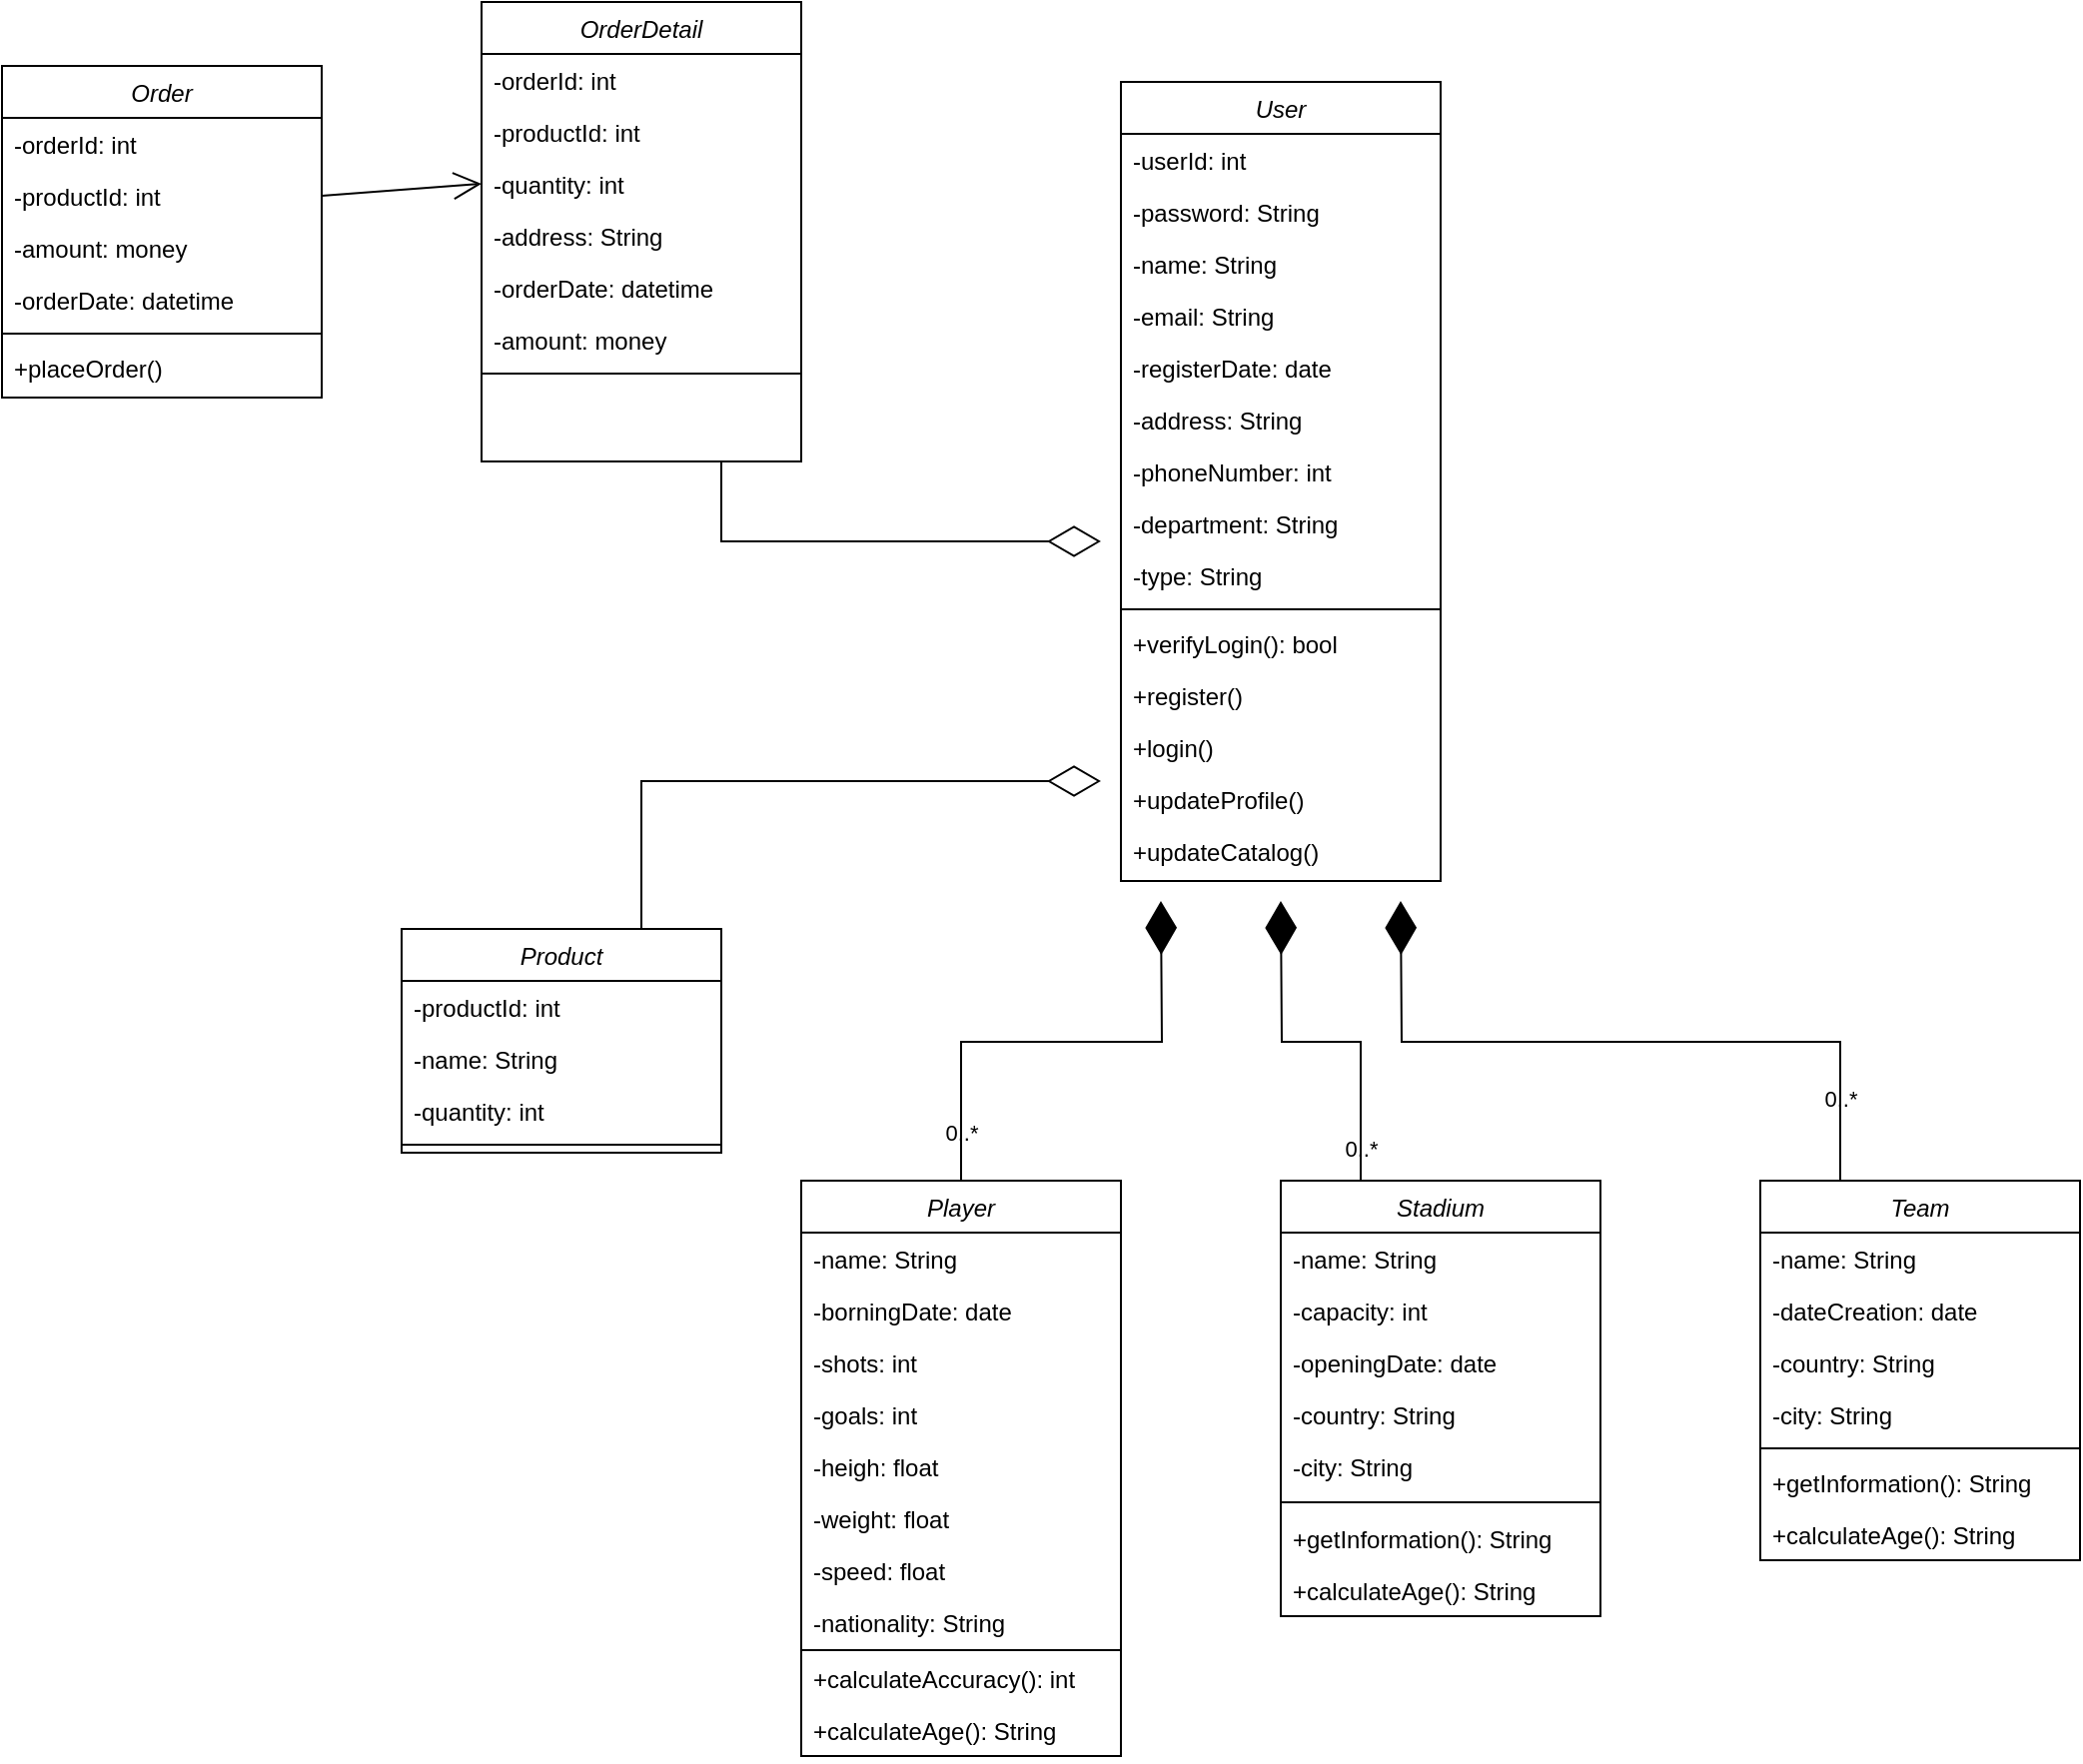 <mxfile version="24.2.2" type="device">
  <diagram id="C5RBs43oDa-KdzZeNtuy" name="Page-1">
    <mxGraphModel dx="1927" dy="1744" grid="1" gridSize="10" guides="1" tooltips="1" connect="1" arrows="1" fold="1" page="1" pageScale="1" pageWidth="827" pageHeight="1169" background="none" math="0" shadow="0">
      <root>
        <mxCell id="WIyWlLk6GJQsqaUBKTNV-0" />
        <mxCell id="WIyWlLk6GJQsqaUBKTNV-1" parent="WIyWlLk6GJQsqaUBKTNV-0" />
        <mxCell id="3GTXrOZyKivHOWcD8oNw-4" value="User" style="swimlane;fontStyle=2;align=center;verticalAlign=top;childLayout=stackLayout;horizontal=1;startSize=26;horizontalStack=0;resizeParent=1;resizeLast=0;collapsible=1;marginBottom=0;rounded=0;shadow=0;strokeWidth=1;labelBackgroundColor=none;" parent="WIyWlLk6GJQsqaUBKTNV-1" vertex="1">
          <mxGeometry x="120" y="-30" width="160" height="400" as="geometry">
            <mxRectangle x="230" y="140" width="160" height="26" as="alternateBounds" />
          </mxGeometry>
        </mxCell>
        <mxCell id="zkfFHV4jXpPFQw0GAbJ--1" value="-userId: int" style="text;align=left;verticalAlign=top;spacingLeft=4;spacingRight=4;overflow=hidden;rotatable=0;points=[[0,0.5],[1,0.5]];portConstraint=eastwest;labelBackgroundColor=none;" parent="3GTXrOZyKivHOWcD8oNw-4" vertex="1">
          <mxGeometry y="26" width="160" height="26" as="geometry" />
        </mxCell>
        <mxCell id="zkfFHV4jXpPFQw0GAbJ--2" value="-password: String" style="text;align=left;verticalAlign=top;spacingLeft=4;spacingRight=4;overflow=hidden;rotatable=0;points=[[0,0.5],[1,0.5]];portConstraint=eastwest;rounded=0;shadow=0;html=0;labelBackgroundColor=none;" parent="3GTXrOZyKivHOWcD8oNw-4" vertex="1">
          <mxGeometry y="52" width="160" height="26" as="geometry" />
        </mxCell>
        <mxCell id="zkfFHV4jXpPFQw0GAbJ--3" value="-name: String" style="text;align=left;verticalAlign=top;spacingLeft=4;spacingRight=4;overflow=hidden;rotatable=0;points=[[0,0.5],[1,0.5]];portConstraint=eastwest;rounded=0;shadow=0;html=0;labelBackgroundColor=none;" parent="3GTXrOZyKivHOWcD8oNw-4" vertex="1">
          <mxGeometry y="78" width="160" height="26" as="geometry" />
        </mxCell>
        <mxCell id="3GTXrOZyKivHOWcD8oNw-19" value="-email: String" style="text;align=left;verticalAlign=top;spacingLeft=4;spacingRight=4;overflow=hidden;rotatable=0;points=[[0,0.5],[1,0.5]];portConstraint=eastwest;rounded=0;shadow=0;html=0;labelBackgroundColor=none;" parent="3GTXrOZyKivHOWcD8oNw-4" vertex="1">
          <mxGeometry y="104" width="160" height="26" as="geometry" />
        </mxCell>
        <mxCell id="3GTXrOZyKivHOWcD8oNw-0" value="-registerDate: date" style="text;align=left;verticalAlign=top;spacingLeft=4;spacingRight=4;overflow=hidden;rotatable=0;points=[[0,0.5],[1,0.5]];portConstraint=eastwest;rounded=0;shadow=0;html=0;labelBackgroundColor=none;" parent="3GTXrOZyKivHOWcD8oNw-4" vertex="1">
          <mxGeometry y="130" width="160" height="26" as="geometry" />
        </mxCell>
        <mxCell id="3GTXrOZyKivHOWcD8oNw-23" value="-address: String" style="text;align=left;verticalAlign=top;spacingLeft=4;spacingRight=4;overflow=hidden;rotatable=0;points=[[0,0.5],[1,0.5]];portConstraint=eastwest;rounded=0;shadow=0;html=0;labelBackgroundColor=none;" parent="3GTXrOZyKivHOWcD8oNw-4" vertex="1">
          <mxGeometry y="156" width="160" height="26" as="geometry" />
        </mxCell>
        <mxCell id="3GTXrOZyKivHOWcD8oNw-25" value="-phoneNumber: int" style="text;align=left;verticalAlign=top;spacingLeft=4;spacingRight=4;overflow=hidden;rotatable=0;points=[[0,0.5],[1,0.5]];portConstraint=eastwest;rounded=0;shadow=0;html=0;labelBackgroundColor=none;" parent="3GTXrOZyKivHOWcD8oNw-4" vertex="1">
          <mxGeometry y="182" width="160" height="26" as="geometry" />
        </mxCell>
        <mxCell id="3GTXrOZyKivHOWcD8oNw-43" value="-department: String" style="text;align=left;verticalAlign=top;spacingLeft=4;spacingRight=4;overflow=hidden;rotatable=0;points=[[0,0.5],[1,0.5]];portConstraint=eastwest;rounded=0;shadow=0;html=0;labelBackgroundColor=none;" parent="3GTXrOZyKivHOWcD8oNw-4" vertex="1">
          <mxGeometry y="208" width="160" height="26" as="geometry" />
        </mxCell>
        <mxCell id="49UHa-B6XVuFpsQT8EDC-0" value="-type: String" style="text;align=left;verticalAlign=top;spacingLeft=4;spacingRight=4;overflow=hidden;rotatable=0;points=[[0,0.5],[1,0.5]];portConstraint=eastwest;rounded=0;shadow=0;html=0;labelBackgroundColor=none;" parent="3GTXrOZyKivHOWcD8oNw-4" vertex="1">
          <mxGeometry y="234" width="160" height="26" as="geometry" />
        </mxCell>
        <mxCell id="3GTXrOZyKivHOWcD8oNw-9" value="" style="line;html=1;strokeWidth=1;align=left;verticalAlign=middle;spacingTop=-1;spacingLeft=3;spacingRight=3;rotatable=0;labelPosition=right;points=[];portConstraint=eastwest;labelBackgroundColor=none;" parent="3GTXrOZyKivHOWcD8oNw-4" vertex="1">
          <mxGeometry y="260" width="160" height="8" as="geometry" />
        </mxCell>
        <mxCell id="3GTXrOZyKivHOWcD8oNw-3" value="+verifyLogin(): bool" style="text;align=left;verticalAlign=top;spacingLeft=4;spacingRight=4;overflow=hidden;rotatable=0;points=[[0,0.5],[1,0.5]];portConstraint=eastwest;rounded=0;shadow=0;html=0;labelBackgroundColor=none;" parent="3GTXrOZyKivHOWcD8oNw-4" vertex="1">
          <mxGeometry y="268" width="160" height="26" as="geometry" />
        </mxCell>
        <mxCell id="3GTXrOZyKivHOWcD8oNw-41" value="+register()" style="text;align=left;verticalAlign=top;spacingLeft=4;spacingRight=4;overflow=hidden;rotatable=0;points=[[0,0.5],[1,0.5]];portConstraint=eastwest;rounded=0;shadow=0;html=0;labelBackgroundColor=none;" parent="3GTXrOZyKivHOWcD8oNw-4" vertex="1">
          <mxGeometry y="294" width="160" height="26" as="geometry" />
        </mxCell>
        <mxCell id="3GTXrOZyKivHOWcD8oNw-10" value="+login()" style="text;align=left;verticalAlign=top;spacingLeft=4;spacingRight=4;overflow=hidden;rotatable=0;points=[[0,0.5],[1,0.5]];portConstraint=eastwest;rounded=0;shadow=0;html=0;labelBackgroundColor=none;" parent="3GTXrOZyKivHOWcD8oNw-4" vertex="1">
          <mxGeometry y="320" width="160" height="26" as="geometry" />
        </mxCell>
        <mxCell id="3GTXrOZyKivHOWcD8oNw-27" value="+updateProfile()" style="text;align=left;verticalAlign=top;spacingLeft=4;spacingRight=4;overflow=hidden;rotatable=0;points=[[0,0.5],[1,0.5]];portConstraint=eastwest;rounded=0;shadow=0;html=0;labelBackgroundColor=none;" parent="3GTXrOZyKivHOWcD8oNw-4" vertex="1">
          <mxGeometry y="346" width="160" height="26" as="geometry" />
        </mxCell>
        <mxCell id="3GTXrOZyKivHOWcD8oNw-17" value="+updateCatalog()" style="text;align=left;verticalAlign=top;spacingLeft=4;spacingRight=4;overflow=hidden;rotatable=0;points=[[0,0.5],[1,0.5]];portConstraint=eastwest;rounded=0;shadow=0;html=0;labelBackgroundColor=none;" parent="3GTXrOZyKivHOWcD8oNw-4" vertex="1">
          <mxGeometry y="372" width="160" height="26" as="geometry" />
        </mxCell>
        <mxCell id="3GTXrOZyKivHOWcD8oNw-45" value="Product" style="swimlane;fontStyle=2;align=center;verticalAlign=top;childLayout=stackLayout;horizontal=1;startSize=26;horizontalStack=0;resizeParent=1;resizeLast=0;collapsible=1;marginBottom=0;rounded=0;shadow=0;strokeWidth=1;labelBackgroundColor=none;" parent="WIyWlLk6GJQsqaUBKTNV-1" vertex="1">
          <mxGeometry x="-240" y="394" width="160" height="112" as="geometry">
            <mxRectangle x="230" y="140" width="160" height="26" as="alternateBounds" />
          </mxGeometry>
        </mxCell>
        <mxCell id="3GTXrOZyKivHOWcD8oNw-47" value="-productId: int" style="text;align=left;verticalAlign=top;spacingLeft=4;spacingRight=4;overflow=hidden;rotatable=0;points=[[0,0.5],[1,0.5]];portConstraint=eastwest;rounded=0;shadow=0;html=0;labelBackgroundColor=none;" parent="3GTXrOZyKivHOWcD8oNw-45" vertex="1">
          <mxGeometry y="26" width="160" height="26" as="geometry" />
        </mxCell>
        <mxCell id="3GTXrOZyKivHOWcD8oNw-54" value="-name: String" style="text;align=left;verticalAlign=top;spacingLeft=4;spacingRight=4;overflow=hidden;rotatable=0;points=[[0,0.5],[1,0.5]];portConstraint=eastwest;rounded=0;shadow=0;html=0;labelBackgroundColor=none;" parent="3GTXrOZyKivHOWcD8oNw-45" vertex="1">
          <mxGeometry y="52" width="160" height="26" as="geometry" />
        </mxCell>
        <mxCell id="3GTXrOZyKivHOWcD8oNw-55" value="-quantity: int" style="text;align=left;verticalAlign=top;spacingLeft=4;spacingRight=4;overflow=hidden;rotatable=0;points=[[0,0.5],[1,0.5]];portConstraint=eastwest;rounded=0;shadow=0;html=0;labelBackgroundColor=none;" parent="3GTXrOZyKivHOWcD8oNw-45" vertex="1">
          <mxGeometry y="78" width="160" height="26" as="geometry" />
        </mxCell>
        <mxCell id="3GTXrOZyKivHOWcD8oNw-48" value="" style="line;html=1;strokeWidth=1;align=left;verticalAlign=middle;spacingTop=-1;spacingLeft=3;spacingRight=3;rotatable=0;labelPosition=right;points=[];portConstraint=eastwest;labelBackgroundColor=none;" parent="3GTXrOZyKivHOWcD8oNw-45" vertex="1">
          <mxGeometry y="104" width="160" height="8" as="geometry" />
        </mxCell>
        <mxCell id="3GTXrOZyKivHOWcD8oNw-61" value="Order" style="swimlane;fontStyle=2;align=center;verticalAlign=top;childLayout=stackLayout;horizontal=1;startSize=26;horizontalStack=0;resizeParent=1;resizeLast=0;collapsible=1;marginBottom=0;rounded=0;shadow=0;strokeWidth=1;labelBackgroundColor=none;" parent="WIyWlLk6GJQsqaUBKTNV-1" vertex="1">
          <mxGeometry x="-440" y="-38" width="160" height="166" as="geometry">
            <mxRectangle x="230" y="140" width="160" height="26" as="alternateBounds" />
          </mxGeometry>
        </mxCell>
        <mxCell id="3GTXrOZyKivHOWcD8oNw-62" value="-orderId: int" style="text;align=left;verticalAlign=top;spacingLeft=4;spacingRight=4;overflow=hidden;rotatable=0;points=[[0,0.5],[1,0.5]];portConstraint=eastwest;rounded=0;shadow=0;html=0;labelBackgroundColor=none;" parent="3GTXrOZyKivHOWcD8oNw-61" vertex="1">
          <mxGeometry y="26" width="160" height="26" as="geometry" />
        </mxCell>
        <mxCell id="3GTXrOZyKivHOWcD8oNw-63" value="-productId: int" style="text;align=left;verticalAlign=top;spacingLeft=4;spacingRight=4;overflow=hidden;rotatable=0;points=[[0,0.5],[1,0.5]];portConstraint=eastwest;rounded=0;shadow=0;html=0;labelBackgroundColor=none;" parent="3GTXrOZyKivHOWcD8oNw-61" vertex="1">
          <mxGeometry y="52" width="160" height="26" as="geometry" />
        </mxCell>
        <mxCell id="KRaA0RXK7EM1wxGYljOk-0" value="-amount: money" style="text;align=left;verticalAlign=top;spacingLeft=4;spacingRight=4;overflow=hidden;rotatable=0;points=[[0,0.5],[1,0.5]];portConstraint=eastwest;rounded=0;shadow=0;html=0;labelBackgroundColor=none;" vertex="1" parent="3GTXrOZyKivHOWcD8oNw-61">
          <mxGeometry y="78" width="160" height="26" as="geometry" />
        </mxCell>
        <mxCell id="3GTXrOZyKivHOWcD8oNw-65" value="-orderDate: datetime" style="text;align=left;verticalAlign=top;spacingLeft=4;spacingRight=4;overflow=hidden;rotatable=0;points=[[0,0.5],[1,0.5]];portConstraint=eastwest;rounded=0;shadow=0;html=0;labelBackgroundColor=none;" parent="3GTXrOZyKivHOWcD8oNw-61" vertex="1">
          <mxGeometry y="104" width="160" height="26" as="geometry" />
        </mxCell>
        <mxCell id="3GTXrOZyKivHOWcD8oNw-66" value="" style="line;html=1;strokeWidth=1;align=left;verticalAlign=middle;spacingTop=-1;spacingLeft=3;spacingRight=3;rotatable=0;labelPosition=right;points=[];portConstraint=eastwest;labelBackgroundColor=none;" parent="3GTXrOZyKivHOWcD8oNw-61" vertex="1">
          <mxGeometry y="130" width="160" height="8" as="geometry" />
        </mxCell>
        <mxCell id="3GTXrOZyKivHOWcD8oNw-74" value="+placeOrder()" style="text;align=left;verticalAlign=top;spacingLeft=4;spacingRight=4;overflow=hidden;rotatable=0;points=[[0,0.5],[1,0.5]];portConstraint=eastwest;rounded=0;shadow=0;html=0;labelBackgroundColor=none;" parent="3GTXrOZyKivHOWcD8oNw-61" vertex="1">
          <mxGeometry y="138" width="160" height="26" as="geometry" />
        </mxCell>
        <mxCell id="3GTXrOZyKivHOWcD8oNw-82" value="Player" style="swimlane;fontStyle=2;align=center;verticalAlign=top;childLayout=stackLayout;horizontal=1;startSize=26;horizontalStack=0;resizeParent=1;resizeLast=0;collapsible=1;marginBottom=0;rounded=0;shadow=0;strokeWidth=1;labelBackgroundColor=none;" parent="WIyWlLk6GJQsqaUBKTNV-1" vertex="1">
          <mxGeometry x="-40" y="520" width="160" height="288" as="geometry">
            <mxRectangle x="230" y="140" width="160" height="26" as="alternateBounds" />
          </mxGeometry>
        </mxCell>
        <mxCell id="3GTXrOZyKivHOWcD8oNw-94" value="-name: String" style="text;align=left;verticalAlign=top;spacingLeft=4;spacingRight=4;overflow=hidden;rotatable=0;points=[[0,0.5],[1,0.5]];portConstraint=eastwest;rounded=0;shadow=0;html=0;labelBackgroundColor=none;" parent="3GTXrOZyKivHOWcD8oNw-82" vertex="1">
          <mxGeometry y="26" width="160" height="26" as="geometry" />
        </mxCell>
        <mxCell id="3GTXrOZyKivHOWcD8oNw-108" value="-borningDate: date" style="text;align=left;verticalAlign=top;spacingLeft=4;spacingRight=4;overflow=hidden;rotatable=0;points=[[0,0.5],[1,0.5]];portConstraint=eastwest;rounded=0;shadow=0;html=0;labelBackgroundColor=none;" parent="3GTXrOZyKivHOWcD8oNw-82" vertex="1">
          <mxGeometry y="52" width="160" height="26" as="geometry" />
        </mxCell>
        <mxCell id="3GTXrOZyKivHOWcD8oNw-97" value="-shots: int" style="text;align=left;verticalAlign=top;spacingLeft=4;spacingRight=4;overflow=hidden;rotatable=0;points=[[0,0.5],[1,0.5]];portConstraint=eastwest;rounded=0;shadow=0;html=0;labelBackgroundColor=none;" parent="3GTXrOZyKivHOWcD8oNw-82" vertex="1">
          <mxGeometry y="78" width="160" height="26" as="geometry" />
        </mxCell>
        <mxCell id="3GTXrOZyKivHOWcD8oNw-100" value="-goals: int" style="text;align=left;verticalAlign=top;spacingLeft=4;spacingRight=4;overflow=hidden;rotatable=0;points=[[0,0.5],[1,0.5]];portConstraint=eastwest;rounded=0;shadow=0;html=0;labelBackgroundColor=none;" parent="3GTXrOZyKivHOWcD8oNw-82" vertex="1">
          <mxGeometry y="104" width="160" height="26" as="geometry" />
        </mxCell>
        <mxCell id="3GTXrOZyKivHOWcD8oNw-101" value="-heigh: float" style="text;align=left;verticalAlign=top;spacingLeft=4;spacingRight=4;overflow=hidden;rotatable=0;points=[[0,0.5],[1,0.5]];portConstraint=eastwest;rounded=0;shadow=0;html=0;labelBackgroundColor=none;" parent="3GTXrOZyKivHOWcD8oNw-82" vertex="1">
          <mxGeometry y="130" width="160" height="26" as="geometry" />
        </mxCell>
        <mxCell id="3GTXrOZyKivHOWcD8oNw-102" value="-weight: float" style="text;align=left;verticalAlign=top;spacingLeft=4;spacingRight=4;overflow=hidden;rotatable=0;points=[[0,0.5],[1,0.5]];portConstraint=eastwest;rounded=0;shadow=0;html=0;labelBackgroundColor=none;" parent="3GTXrOZyKivHOWcD8oNw-82" vertex="1">
          <mxGeometry y="156" width="160" height="26" as="geometry" />
        </mxCell>
        <mxCell id="3GTXrOZyKivHOWcD8oNw-103" value="-speed: float" style="text;align=left;verticalAlign=top;spacingLeft=4;spacingRight=4;overflow=hidden;rotatable=0;points=[[0,0.5],[1,0.5]];portConstraint=eastwest;rounded=0;shadow=0;html=0;labelBackgroundColor=none;" parent="3GTXrOZyKivHOWcD8oNw-82" vertex="1">
          <mxGeometry y="182" width="160" height="26" as="geometry" />
        </mxCell>
        <mxCell id="3GTXrOZyKivHOWcD8oNw-112" value="-nationality: String" style="text;align=left;verticalAlign=top;spacingLeft=4;spacingRight=4;overflow=hidden;rotatable=0;points=[[0,0.5],[1,0.5]];portConstraint=eastwest;rounded=0;shadow=0;html=0;labelBackgroundColor=none;" parent="3GTXrOZyKivHOWcD8oNw-82" vertex="1">
          <mxGeometry y="208" width="160" height="26" as="geometry" />
        </mxCell>
        <mxCell id="3GTXrOZyKivHOWcD8oNw-83" value="" style="line;html=1;strokeWidth=1;align=left;verticalAlign=middle;spacingTop=-1;spacingLeft=3;spacingRight=3;rotatable=0;labelPosition=right;points=[];portConstraint=eastwest;labelBackgroundColor=none;" parent="3GTXrOZyKivHOWcD8oNw-82" vertex="1">
          <mxGeometry y="234" width="160" height="2" as="geometry" />
        </mxCell>
        <mxCell id="3GTXrOZyKivHOWcD8oNw-104" value="+calculateAccuracy(): int" style="text;align=left;verticalAlign=top;spacingLeft=4;spacingRight=4;overflow=hidden;rotatable=0;points=[[0,0.5],[1,0.5]];portConstraint=eastwest;rounded=0;shadow=0;html=0;labelBackgroundColor=none;" parent="3GTXrOZyKivHOWcD8oNw-82" vertex="1">
          <mxGeometry y="236" width="160" height="26" as="geometry" />
        </mxCell>
        <mxCell id="49UHa-B6XVuFpsQT8EDC-3" value="+calculateAge(): String" style="text;align=left;verticalAlign=top;spacingLeft=4;spacingRight=4;overflow=hidden;rotatable=0;points=[[0,0.5],[1,0.5]];portConstraint=eastwest;rounded=0;shadow=0;html=0;labelBackgroundColor=none;" parent="3GTXrOZyKivHOWcD8oNw-82" vertex="1">
          <mxGeometry y="262" width="160" height="26" as="geometry" />
        </mxCell>
        <mxCell id="3GTXrOZyKivHOWcD8oNw-85" value="Stadium" style="swimlane;fontStyle=2;align=center;verticalAlign=top;childLayout=stackLayout;horizontal=1;startSize=26;horizontalStack=0;resizeParent=1;resizeLast=0;collapsible=1;marginBottom=0;rounded=0;shadow=0;strokeWidth=1;labelBackgroundColor=none;" parent="WIyWlLk6GJQsqaUBKTNV-1" vertex="1">
          <mxGeometry x="200" y="520" width="160" height="218" as="geometry">
            <mxRectangle x="230" y="140" width="160" height="26" as="alternateBounds" />
          </mxGeometry>
        </mxCell>
        <mxCell id="3GTXrOZyKivHOWcD8oNw-95" value="-name: String" style="text;align=left;verticalAlign=top;spacingLeft=4;spacingRight=4;overflow=hidden;rotatable=0;points=[[0,0.5],[1,0.5]];portConstraint=eastwest;rounded=0;shadow=0;html=0;labelBackgroundColor=none;" parent="3GTXrOZyKivHOWcD8oNw-85" vertex="1">
          <mxGeometry y="26" width="160" height="26" as="geometry" />
        </mxCell>
        <mxCell id="3GTXrOZyKivHOWcD8oNw-98" value="-capacity: int" style="text;align=left;verticalAlign=top;spacingLeft=4;spacingRight=4;overflow=hidden;rotatable=0;points=[[0,0.5],[1,0.5]];portConstraint=eastwest;rounded=0;shadow=0;html=0;labelBackgroundColor=none;" parent="3GTXrOZyKivHOWcD8oNw-85" vertex="1">
          <mxGeometry y="52" width="160" height="26" as="geometry" />
        </mxCell>
        <mxCell id="3GTXrOZyKivHOWcD8oNw-99" value="-openingDate: date" style="text;align=left;verticalAlign=top;spacingLeft=4;spacingRight=4;overflow=hidden;rotatable=0;points=[[0,0.5],[1,0.5]];portConstraint=eastwest;rounded=0;shadow=0;html=0;labelBackgroundColor=none;" parent="3GTXrOZyKivHOWcD8oNw-85" vertex="1">
          <mxGeometry y="78" width="160" height="26" as="geometry" />
        </mxCell>
        <mxCell id="3GTXrOZyKivHOWcD8oNw-113" value="-country: String" style="text;align=left;verticalAlign=top;spacingLeft=4;spacingRight=4;overflow=hidden;rotatable=0;points=[[0,0.5],[1,0.5]];portConstraint=eastwest;rounded=0;shadow=0;html=0;labelBackgroundColor=none;" parent="3GTXrOZyKivHOWcD8oNw-85" vertex="1">
          <mxGeometry y="104" width="160" height="26" as="geometry" />
        </mxCell>
        <mxCell id="o6wxCNC49wZAbVPQCsEt-0" value="-city: String" style="text;align=left;verticalAlign=top;spacingLeft=4;spacingRight=4;overflow=hidden;rotatable=0;points=[[0,0.5],[1,0.5]];portConstraint=eastwest;rounded=0;shadow=0;html=0;labelBackgroundColor=none;" parent="3GTXrOZyKivHOWcD8oNw-85" vertex="1">
          <mxGeometry y="130" width="160" height="26" as="geometry" />
        </mxCell>
        <mxCell id="3GTXrOZyKivHOWcD8oNw-86" value="" style="line;html=1;strokeWidth=1;align=left;verticalAlign=middle;spacingTop=-1;spacingLeft=3;spacingRight=3;rotatable=0;labelPosition=right;points=[];portConstraint=eastwest;labelBackgroundColor=none;" parent="3GTXrOZyKivHOWcD8oNw-85" vertex="1">
          <mxGeometry y="156" width="160" height="10" as="geometry" />
        </mxCell>
        <mxCell id="3GTXrOZyKivHOWcD8oNw-80" value="+getInformation(): String" style="text;align=left;verticalAlign=top;spacingLeft=4;spacingRight=4;overflow=hidden;rotatable=0;points=[[0,0.5],[1,0.5]];portConstraint=eastwest;rounded=0;shadow=0;html=0;labelBackgroundColor=none;" parent="3GTXrOZyKivHOWcD8oNw-85" vertex="1">
          <mxGeometry y="166" width="160" height="26" as="geometry" />
        </mxCell>
        <mxCell id="3GTXrOZyKivHOWcD8oNw-110" value="+calculateAge(): String" style="text;align=left;verticalAlign=top;spacingLeft=4;spacingRight=4;overflow=hidden;rotatable=0;points=[[0,0.5],[1,0.5]];portConstraint=eastwest;rounded=0;shadow=0;html=0;labelBackgroundColor=none;" parent="3GTXrOZyKivHOWcD8oNw-85" vertex="1">
          <mxGeometry y="192" width="160" height="26" as="geometry" />
        </mxCell>
        <mxCell id="3GTXrOZyKivHOWcD8oNw-88" value="Team" style="swimlane;fontStyle=2;align=center;verticalAlign=top;childLayout=stackLayout;horizontal=1;startSize=26;horizontalStack=0;resizeParent=1;resizeLast=0;collapsible=1;marginBottom=0;rounded=0;shadow=0;strokeWidth=1;labelBackgroundColor=none;" parent="WIyWlLk6GJQsqaUBKTNV-1" vertex="1">
          <mxGeometry x="440" y="520" width="160" height="190" as="geometry">
            <mxRectangle x="230" y="140" width="160" height="26" as="alternateBounds" />
          </mxGeometry>
        </mxCell>
        <mxCell id="3GTXrOZyKivHOWcD8oNw-96" value="-name: String" style="text;align=left;verticalAlign=top;spacingLeft=4;spacingRight=4;overflow=hidden;rotatable=0;points=[[0,0.5],[1,0.5]];portConstraint=eastwest;rounded=0;shadow=0;html=0;labelBackgroundColor=none;" parent="3GTXrOZyKivHOWcD8oNw-88" vertex="1">
          <mxGeometry y="26" width="160" height="26" as="geometry" />
        </mxCell>
        <mxCell id="3GTXrOZyKivHOWcD8oNw-111" value="-dateCreation: date" style="text;align=left;verticalAlign=top;spacingLeft=4;spacingRight=4;overflow=hidden;rotatable=0;points=[[0,0.5],[1,0.5]];portConstraint=eastwest;rounded=0;shadow=0;html=0;labelBackgroundColor=none;" parent="3GTXrOZyKivHOWcD8oNw-88" vertex="1">
          <mxGeometry y="52" width="160" height="26" as="geometry" />
        </mxCell>
        <mxCell id="3GTXrOZyKivHOWcD8oNw-114" value="-country: String" style="text;align=left;verticalAlign=top;spacingLeft=4;spacingRight=4;overflow=hidden;rotatable=0;points=[[0,0.5],[1,0.5]];portConstraint=eastwest;rounded=0;shadow=0;html=0;labelBackgroundColor=none;" parent="3GTXrOZyKivHOWcD8oNw-88" vertex="1">
          <mxGeometry y="78" width="160" height="26" as="geometry" />
        </mxCell>
        <mxCell id="o6wxCNC49wZAbVPQCsEt-1" value="-city: String" style="text;align=left;verticalAlign=top;spacingLeft=4;spacingRight=4;overflow=hidden;rotatable=0;points=[[0,0.5],[1,0.5]];portConstraint=eastwest;rounded=0;shadow=0;html=0;labelBackgroundColor=none;" parent="3GTXrOZyKivHOWcD8oNw-88" vertex="1">
          <mxGeometry y="104" width="160" height="26" as="geometry" />
        </mxCell>
        <mxCell id="3GTXrOZyKivHOWcD8oNw-89" value="" style="line;html=1;strokeWidth=1;align=left;verticalAlign=middle;spacingTop=-1;spacingLeft=3;spacingRight=3;rotatable=0;labelPosition=right;points=[];portConstraint=eastwest;labelBackgroundColor=none;" parent="3GTXrOZyKivHOWcD8oNw-88" vertex="1">
          <mxGeometry y="130" width="160" height="8" as="geometry" />
        </mxCell>
        <mxCell id="49UHa-B6XVuFpsQT8EDC-1" value="+getInformation(): String" style="text;align=left;verticalAlign=top;spacingLeft=4;spacingRight=4;overflow=hidden;rotatable=0;points=[[0,0.5],[1,0.5]];portConstraint=eastwest;rounded=0;shadow=0;html=0;labelBackgroundColor=none;" parent="3GTXrOZyKivHOWcD8oNw-88" vertex="1">
          <mxGeometry y="138" width="160" height="26" as="geometry" />
        </mxCell>
        <mxCell id="49UHa-B6XVuFpsQT8EDC-2" value="+calculateAge(): String" style="text;align=left;verticalAlign=top;spacingLeft=4;spacingRight=4;overflow=hidden;rotatable=0;points=[[0,0.5],[1,0.5]];portConstraint=eastwest;rounded=0;shadow=0;html=0;labelBackgroundColor=none;" parent="3GTXrOZyKivHOWcD8oNw-88" vertex="1">
          <mxGeometry y="164" width="160" height="26" as="geometry" />
        </mxCell>
        <mxCell id="-M_kccFE2iLxCMw6HTe--6" value="" style="endArrow=diamondThin;endFill=1;endSize=24;html=1;rounded=0;edgeStyle=orthogonalEdgeStyle;exitX=0.5;exitY=0;exitDx=0;exitDy=0;labelBackgroundColor=none;fontColor=default;" parent="WIyWlLk6GJQsqaUBKTNV-1" source="3GTXrOZyKivHOWcD8oNw-82" edge="1">
          <mxGeometry width="160" relative="1" as="geometry">
            <mxPoint x="-300" y="426.994" as="sourcePoint" />
            <mxPoint x="140" y="380" as="targetPoint" />
          </mxGeometry>
        </mxCell>
        <mxCell id="-M_kccFE2iLxCMw6HTe--7" value="0..*" style="edgeLabel;html=1;align=center;verticalAlign=middle;resizable=0;points=[];labelBackgroundColor=none;" parent="-M_kccFE2iLxCMw6HTe--6" vertex="1" connectable="0">
          <mxGeometry x="-0.713" relative="1" as="geometry">
            <mxPoint y="10" as="offset" />
          </mxGeometry>
        </mxCell>
        <mxCell id="-M_kccFE2iLxCMw6HTe--10" value="" style="endArrow=diamondThin;endFill=1;endSize=24;html=1;rounded=0;edgeStyle=orthogonalEdgeStyle;exitX=0.25;exitY=0;exitDx=0;exitDy=0;labelBackgroundColor=none;fontColor=default;" parent="WIyWlLk6GJQsqaUBKTNV-1" source="3GTXrOZyKivHOWcD8oNw-85" edge="1">
          <mxGeometry width="160" relative="1" as="geometry">
            <mxPoint x="282.52" y="554.5" as="sourcePoint" />
            <mxPoint x="200" y="380" as="targetPoint" />
          </mxGeometry>
        </mxCell>
        <mxCell id="-M_kccFE2iLxCMw6HTe--11" value="0..*" style="edgeLabel;html=1;align=center;verticalAlign=middle;resizable=0;points=[];labelBackgroundColor=none;" parent="-M_kccFE2iLxCMw6HTe--10" vertex="1" connectable="0">
          <mxGeometry x="-0.713" relative="1" as="geometry">
            <mxPoint y="10" as="offset" />
          </mxGeometry>
        </mxCell>
        <mxCell id="49UHa-B6XVuFpsQT8EDC-4" value="" style="endArrow=diamondThin;endFill=1;endSize=24;html=1;rounded=0;edgeStyle=orthogonalEdgeStyle;exitX=0.25;exitY=0;exitDx=0;exitDy=0;labelBackgroundColor=none;fontColor=default;" parent="WIyWlLk6GJQsqaUBKTNV-1" source="3GTXrOZyKivHOWcD8oNw-88" edge="1">
          <mxGeometry width="160" relative="1" as="geometry">
            <mxPoint x="484.71" y="424" as="sourcePoint" />
            <mxPoint x="260" y="380" as="targetPoint" />
          </mxGeometry>
        </mxCell>
        <mxCell id="49UHa-B6XVuFpsQT8EDC-5" value="0..*" style="edgeLabel;html=1;align=center;verticalAlign=middle;resizable=0;points=[];labelBackgroundColor=none;" parent="49UHa-B6XVuFpsQT8EDC-4" vertex="1" connectable="0">
          <mxGeometry x="-0.713" relative="1" as="geometry">
            <mxPoint y="10" as="offset" />
          </mxGeometry>
        </mxCell>
        <mxCell id="49UHa-B6XVuFpsQT8EDC-9" value="OrderDetail" style="swimlane;fontStyle=2;align=center;verticalAlign=top;childLayout=stackLayout;horizontal=1;startSize=26;horizontalStack=0;resizeParent=1;resizeLast=0;collapsible=1;marginBottom=0;rounded=0;shadow=0;strokeWidth=1;labelBackgroundColor=none;" parent="WIyWlLk6GJQsqaUBKTNV-1" vertex="1">
          <mxGeometry x="-200" y="-70" width="160" height="230" as="geometry">
            <mxRectangle x="230" y="140" width="160" height="26" as="alternateBounds" />
          </mxGeometry>
        </mxCell>
        <mxCell id="49UHa-B6XVuFpsQT8EDC-10" value="-orderId: int" style="text;align=left;verticalAlign=top;spacingLeft=4;spacingRight=4;overflow=hidden;rotatable=0;points=[[0,0.5],[1,0.5]];portConstraint=eastwest;rounded=0;shadow=0;html=0;labelBackgroundColor=none;" parent="49UHa-B6XVuFpsQT8EDC-9" vertex="1">
          <mxGeometry y="26" width="160" height="26" as="geometry" />
        </mxCell>
        <mxCell id="49UHa-B6XVuFpsQT8EDC-11" value="-productId: int" style="text;align=left;verticalAlign=top;spacingLeft=4;spacingRight=4;overflow=hidden;rotatable=0;points=[[0,0.5],[1,0.5]];portConstraint=eastwest;rounded=0;shadow=0;html=0;labelBackgroundColor=none;" parent="49UHa-B6XVuFpsQT8EDC-9" vertex="1">
          <mxGeometry y="52" width="160" height="26" as="geometry" />
        </mxCell>
        <mxCell id="49UHa-B6XVuFpsQT8EDC-12" value="-quantity: int" style="text;align=left;verticalAlign=top;spacingLeft=4;spacingRight=4;overflow=hidden;rotatable=0;points=[[0,0.5],[1,0.5]];portConstraint=eastwest;rounded=0;shadow=0;html=0;labelBackgroundColor=none;" parent="49UHa-B6XVuFpsQT8EDC-9" vertex="1">
          <mxGeometry y="78" width="160" height="26" as="geometry" />
        </mxCell>
        <mxCell id="49UHa-B6XVuFpsQT8EDC-13" value="-address: String" style="text;align=left;verticalAlign=top;spacingLeft=4;spacingRight=4;overflow=hidden;rotatable=0;points=[[0,0.5],[1,0.5]];portConstraint=eastwest;rounded=0;shadow=0;html=0;labelBackgroundColor=none;" parent="49UHa-B6XVuFpsQT8EDC-9" vertex="1">
          <mxGeometry y="104" width="160" height="26" as="geometry" />
        </mxCell>
        <mxCell id="49UHa-B6XVuFpsQT8EDC-14" value="-orderDate: datetime" style="text;align=left;verticalAlign=top;spacingLeft=4;spacingRight=4;overflow=hidden;rotatable=0;points=[[0,0.5],[1,0.5]];portConstraint=eastwest;rounded=0;shadow=0;html=0;labelBackgroundColor=none;" parent="49UHa-B6XVuFpsQT8EDC-9" vertex="1">
          <mxGeometry y="130" width="160" height="26" as="geometry" />
        </mxCell>
        <mxCell id="49UHa-B6XVuFpsQT8EDC-21" value="-amount: money" style="text;align=left;verticalAlign=top;spacingLeft=4;spacingRight=4;overflow=hidden;rotatable=0;points=[[0,0.5],[1,0.5]];portConstraint=eastwest;rounded=0;shadow=0;html=0;labelBackgroundColor=none;" parent="49UHa-B6XVuFpsQT8EDC-9" vertex="1">
          <mxGeometry y="156" width="160" height="26" as="geometry" />
        </mxCell>
        <mxCell id="49UHa-B6XVuFpsQT8EDC-15" value="" style="line;html=1;strokeWidth=1;align=left;verticalAlign=middle;spacingTop=-1;spacingLeft=3;spacingRight=3;rotatable=0;labelPosition=right;points=[];portConstraint=eastwest;labelBackgroundColor=none;" parent="49UHa-B6XVuFpsQT8EDC-9" vertex="1">
          <mxGeometry y="182" width="160" height="8" as="geometry" />
        </mxCell>
        <mxCell id="49UHa-B6XVuFpsQT8EDC-17" value="" style="endArrow=diamondThin;endFill=0;endSize=24;html=1;rounded=0;exitX=0.75;exitY=0;exitDx=0;exitDy=0;" parent="WIyWlLk6GJQsqaUBKTNV-1" source="3GTXrOZyKivHOWcD8oNw-45" edge="1">
          <mxGeometry width="160" relative="1" as="geometry">
            <mxPoint x="-80" y="310" as="sourcePoint" />
            <mxPoint x="110" y="320" as="targetPoint" />
            <Array as="points">
              <mxPoint x="-120" y="320" />
            </Array>
          </mxGeometry>
        </mxCell>
        <mxCell id="49UHa-B6XVuFpsQT8EDC-19" value="" style="endArrow=diamondThin;endFill=0;endSize=24;html=1;rounded=0;exitX=0.75;exitY=1;exitDx=0;exitDy=0;" parent="WIyWlLk6GJQsqaUBKTNV-1" source="49UHa-B6XVuFpsQT8EDC-9" edge="1">
          <mxGeometry width="160" relative="1" as="geometry">
            <mxPoint x="-80" y="170" as="sourcePoint" />
            <mxPoint x="110" y="200" as="targetPoint" />
            <Array as="points">
              <mxPoint x="-80" y="200" />
            </Array>
          </mxGeometry>
        </mxCell>
        <mxCell id="49UHa-B6XVuFpsQT8EDC-26" value="" style="endArrow=open;endFill=1;endSize=12;html=1;rounded=0;exitX=1;exitY=0.5;exitDx=0;exitDy=0;entryX=0;entryY=0.5;entryDx=0;entryDy=0;" parent="WIyWlLk6GJQsqaUBKTNV-1" source="3GTXrOZyKivHOWcD8oNw-63" target="49UHa-B6XVuFpsQT8EDC-12" edge="1">
          <mxGeometry width="160" relative="1" as="geometry">
            <mxPoint x="-290" y="70" as="sourcePoint" />
            <mxPoint x="-220" y="80" as="targetPoint" />
          </mxGeometry>
        </mxCell>
      </root>
    </mxGraphModel>
  </diagram>
</mxfile>
